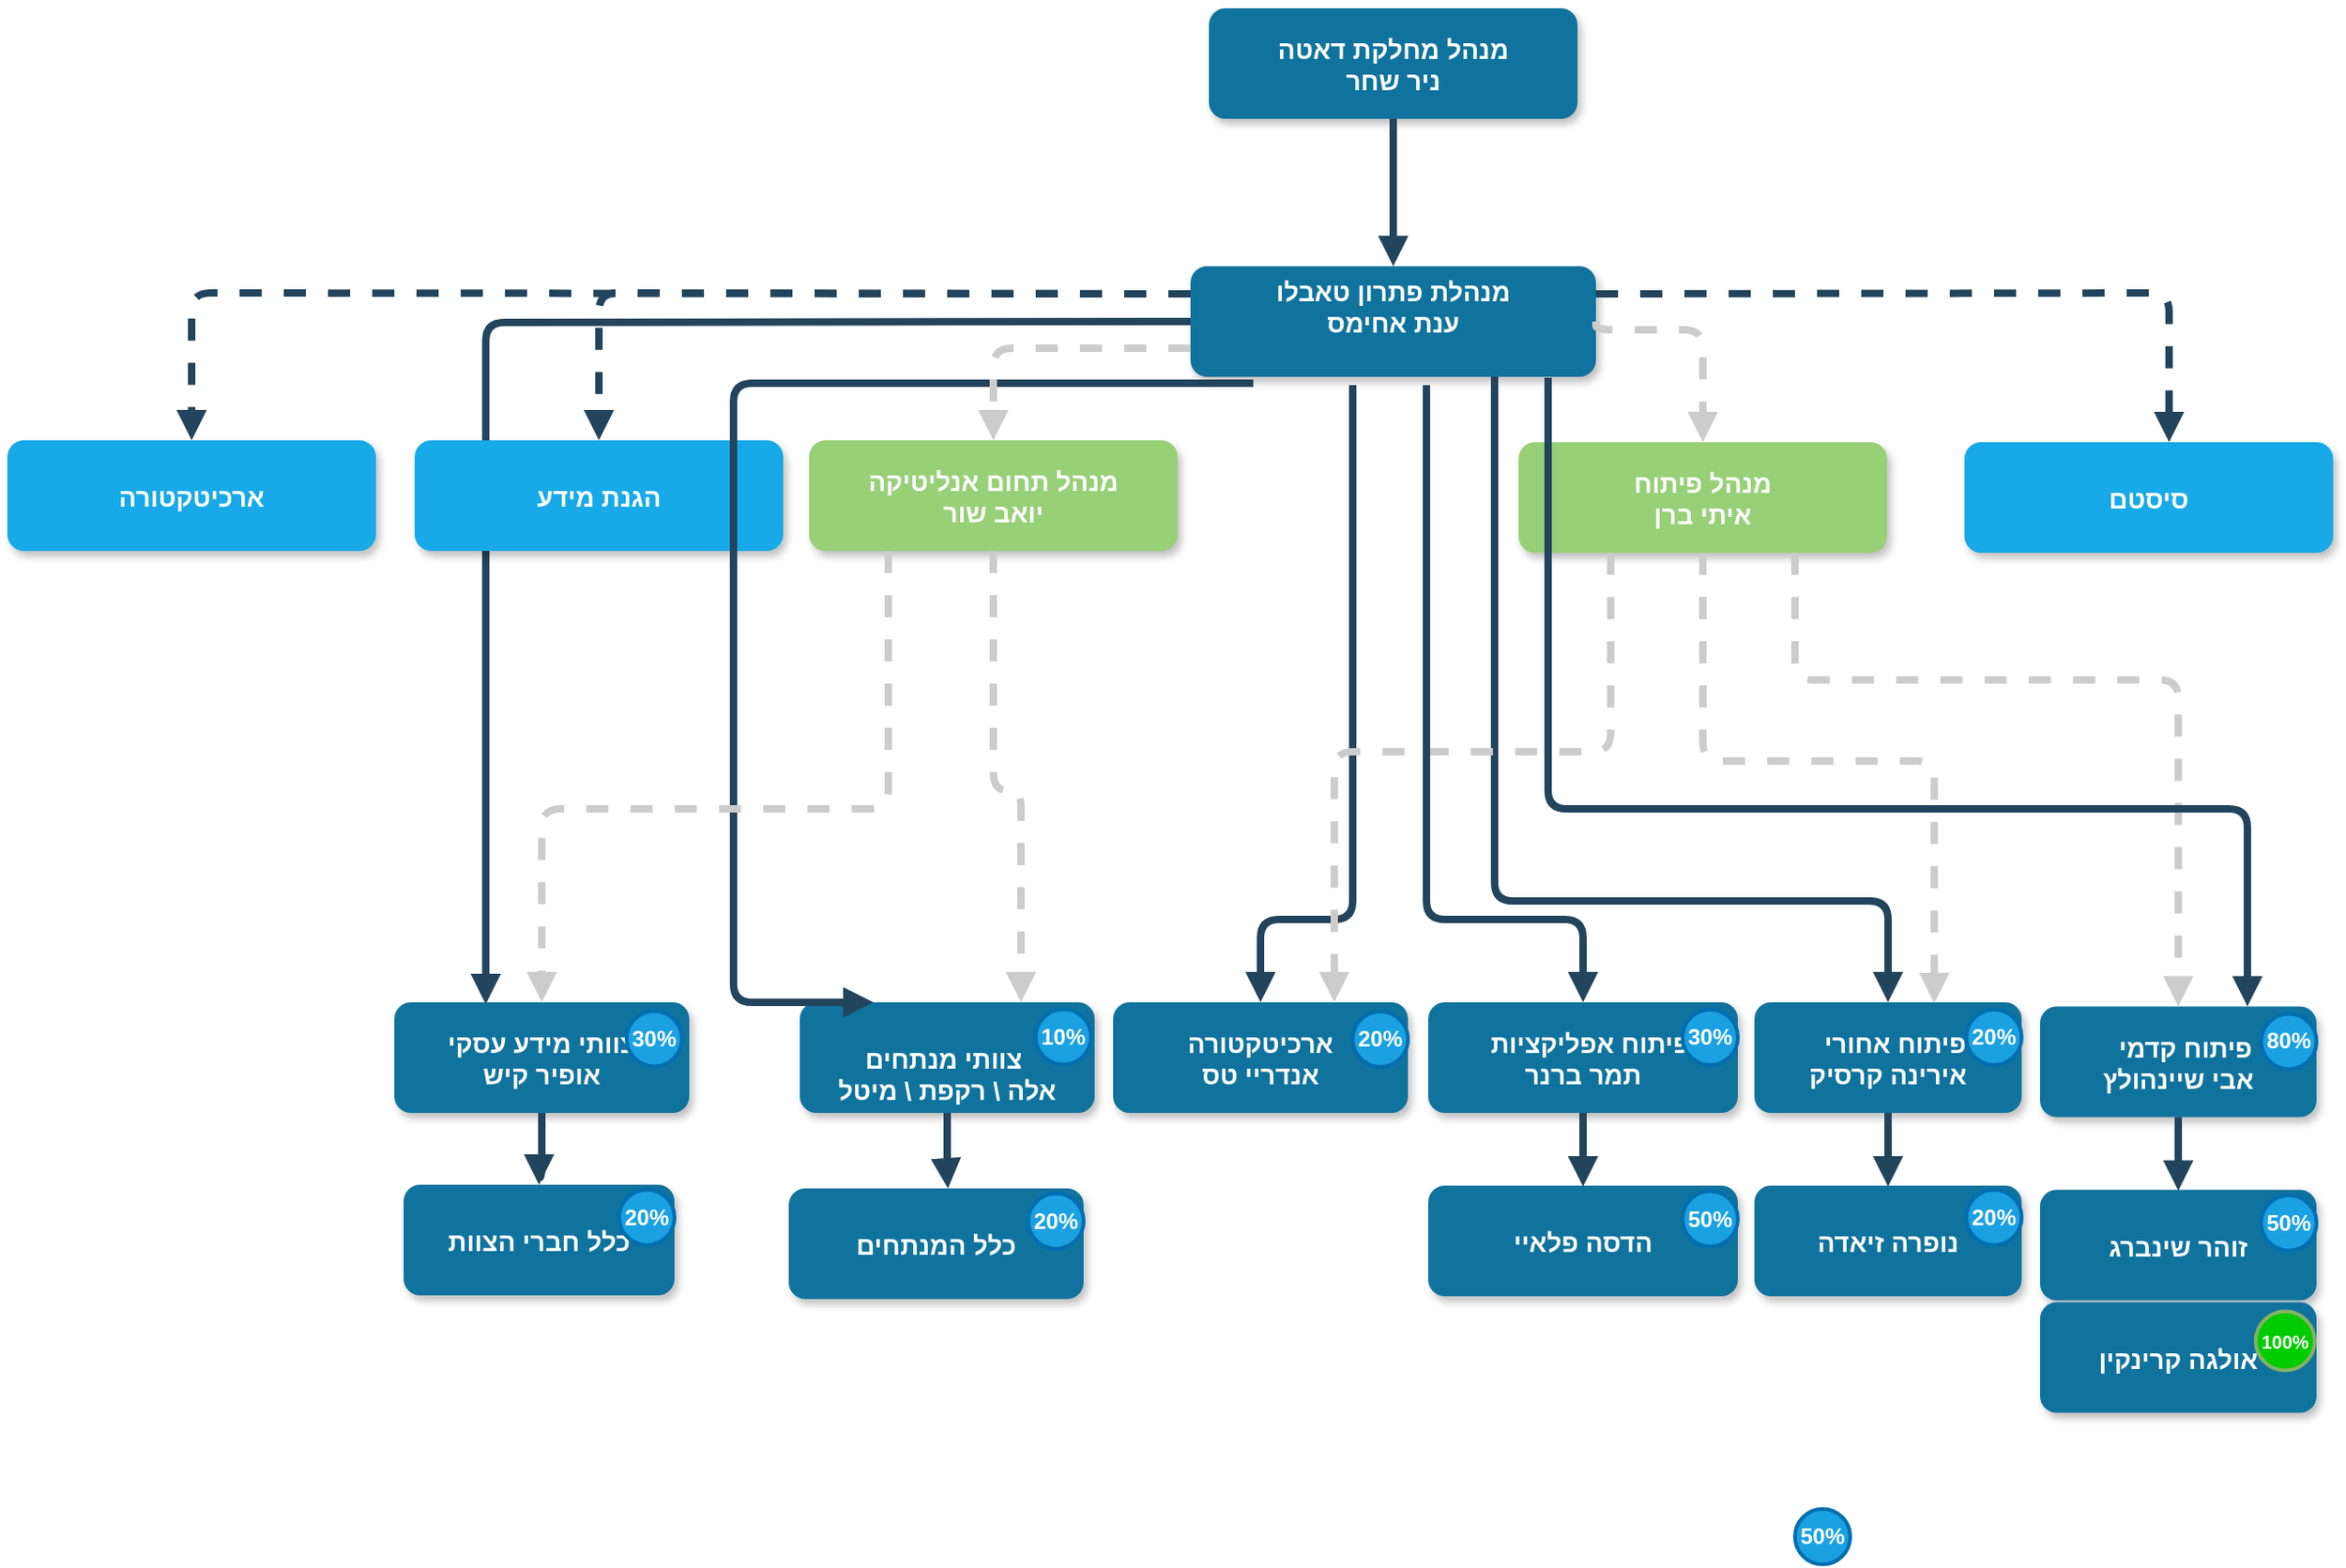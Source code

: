 <mxfile version="22.1.16" type="github">
  <diagram name="Page-1" id="97916047-d0de-89f5-080d-49f4d83e522f">
    <mxGraphModel dx="1194" dy="728" grid="1" gridSize="10" guides="1" tooltips="1" connect="1" arrows="1" fold="1" page="1" pageScale="1.5" pageWidth="1169" pageHeight="827" background="none" math="0" shadow="0">
      <root>
        <mxCell id="0" />
        <mxCell id="1" parent="0" />
        <mxCell id="14sCDKMBMeuCPlmQCyw3-86" value="" style="edgeStyle=elbowEdgeStyle;elbow=vertical;strokeWidth=4;endArrow=block;endFill=1;fontStyle=1;strokeColor=#23445D;exitX=0;exitY=0.5;exitDx=0;exitDy=0;entryX=0.31;entryY=0.017;entryDx=0;entryDy=0;entryPerimeter=0;" edge="1" parent="1" source="3" target="14sCDKMBMeuCPlmQCyw3-72">
          <mxGeometry x="-39" y="304" width="100" height="100" as="geometry">
            <mxPoint x="643.1" y="370" as="sourcePoint" />
            <mxPoint x="220" y="730.98" as="targetPoint" />
            <Array as="points">
              <mxPoint x="390" y="376" />
            </Array>
          </mxGeometry>
        </mxCell>
        <mxCell id="rTIktwFIz4IESTL18eKh-55" value="הגנת מידע" style="rounded=1;fillColor=#17A9E8;strokeColor=none;shadow=1;gradientColor=none;fontStyle=1;fontColor=#FFFFFF;fontSize=14;" parent="1" vertex="1">
          <mxGeometry x="241" y="440" width="200" height="60" as="geometry" />
        </mxCell>
        <mxCell id="14sCDKMBMeuCPlmQCyw3-66" value="כלל המנתחים" style="rounded=1;fillColor=#10739E;strokeColor=none;shadow=1;gradientColor=none;fontStyle=1;fontColor=#FFFFFF;fontSize=14;" vertex="1" parent="1">
          <mxGeometry x="444" y="846" width="160" height="60" as="geometry" />
        </mxCell>
        <mxCell id="2" value="מנהל מחלקת דאטה&#xa;ניר שחר" style="rounded=1;fillColor=#10739E;strokeColor=none;shadow=1;gradientColor=none;fontStyle=1;fontColor=#FFFFFF;fontSize=14;" parent="1" vertex="1">
          <mxGeometry x="672" y="205.5" width="200" height="60" as="geometry" />
        </mxCell>
        <mxCell id="3" value="מנהלת פתרון טאבלו&#xa;ענת אחימס&#xa;" style="rounded=1;fillColor=#10739E;strokeColor=none;shadow=1;gradientColor=none;fontStyle=1;fontColor=#FFFFFF;fontSize=14;" parent="1" vertex="1">
          <mxGeometry x="662" y="345.5" width="220" height="60" as="geometry" />
        </mxCell>
        <mxCell id="7" value="מנהל פיתוח&#xa;איתי ברן" style="rounded=1;fillColor=#97D077;strokeColor=none;shadow=1;gradientColor=none;fontStyle=1;fontColor=#FFFFFF;fontSize=14;" parent="1" vertex="1">
          <mxGeometry x="840" y="441" width="200" height="60" as="geometry" />
        </mxCell>
        <mxCell id="9" value="&#xa;צוותי מנתחים &#xa;אלה \ רקפת \ מיטל" style="rounded=1;fillColor=#10739E;strokeColor=none;shadow=1;gradientColor=none;fontStyle=1;fontColor=#FFFFFF;fontSize=14;" parent="1" vertex="1">
          <mxGeometry x="450" y="745" width="160" height="60" as="geometry" />
        </mxCell>
        <mxCell id="13" value="  פיתוח אחורי&#xa;אירינה קרסיק" style="rounded=1;fillColor=#10739E;strokeColor=none;shadow=1;gradientColor=none;fontStyle=1;fontColor=#FFFFFF;fontSize=14;" parent="1" vertex="1">
          <mxGeometry x="968" y="745" width="145" height="60" as="geometry" />
        </mxCell>
        <mxCell id="19" value="נופרה זיאדה" style="rounded=1;fillColor=#10739E;strokeColor=none;shadow=1;gradientColor=none;fontStyle=1;fontColor=#FFFFFF;fontSize=14;" parent="1" vertex="1">
          <mxGeometry x="968" y="844.5" width="145" height="60" as="geometry" />
        </mxCell>
        <mxCell id="23" value="ארכיטקטורה&#xa;אנדריי טס" style="rounded=1;fillColor=#10739E;strokeColor=none;shadow=1;gradientColor=none;fontStyle=1;fontColor=#FFFFFF;fontSize=14;" parent="1" vertex="1">
          <mxGeometry x="620" y="745" width="160" height="60" as="geometry" />
        </mxCell>
        <mxCell id="29" value="" style="edgeStyle=elbowEdgeStyle;elbow=vertical;strokeWidth=4;endArrow=block;endFill=1;fontStyle=1;strokeColor=#23445D;" parent="1" source="2" target="3" edge="1">
          <mxGeometry x="22" y="165.5" width="100" height="100" as="geometry">
            <mxPoint x="22" y="265.5" as="sourcePoint" />
            <mxPoint x="122" y="165.5" as="targetPoint" />
          </mxGeometry>
        </mxCell>
        <mxCell id="37" value="" style="edgeStyle=elbowEdgeStyle;elbow=vertical;strokeWidth=4;endArrow=block;endFill=1;fontStyle=1;strokeColor=#23445D;exitX=0.5;exitY=1;exitDx=0;exitDy=0;entryX=0.5;entryY=0;entryDx=0;entryDy=0;" parent="1" source="13" target="19" edge="1">
          <mxGeometry x="130" y="362" width="100" height="100" as="geometry">
            <mxPoint x="1036" y="791.5" as="sourcePoint" />
            <mxPoint x="1016" y="1001" as="targetPoint" />
            <Array as="points">
              <mxPoint x="1008" y="845" />
              <mxPoint x="1046" y="831.5" />
            </Array>
          </mxGeometry>
        </mxCell>
        <mxCell id="38" value="" style="edgeStyle=elbowEdgeStyle;elbow=vertical;strokeWidth=4;endArrow=block;endFill=1;fontStyle=1;strokeColor=#23445D;exitX=0.155;exitY=1.058;exitDx=0;exitDy=0;entryX=0.25;entryY=0;entryDx=0;entryDy=0;exitPerimeter=0;" parent="1" source="3" target="9" edge="1">
          <mxGeometry x="-39" y="304" width="100" height="100" as="geometry">
            <mxPoint x="662" y="440" as="sourcePoint" />
            <mxPoint x="484.04" y="776.02" as="targetPoint" />
            <Array as="points">
              <mxPoint x="414.04" y="701.02" />
            </Array>
          </mxGeometry>
        </mxCell>
        <mxCell id="rTIktwFIz4IESTL18eKh-56" value="ארכיטקטורה" style="rounded=1;fillColor=#17A9E8;strokeColor=none;shadow=1;gradientColor=none;fontStyle=1;fontColor=#FFFFFF;fontSize=14;" parent="1" vertex="1">
          <mxGeometry x="20" y="440" width="200" height="60" as="geometry" />
        </mxCell>
        <mxCell id="rTIktwFIz4IESTL18eKh-57" value="" style="edgeStyle=elbowEdgeStyle;elbow=vertical;strokeWidth=4;endArrow=block;endFill=1;fontStyle=1;dashed=1;strokeColor=#23445D;entryX=0.5;entryY=0;entryDx=0;entryDy=0;exitX=0;exitY=0.25;exitDx=0;exitDy=0;" parent="1" source="3" target="rTIktwFIz4IESTL18eKh-56" edge="1">
          <mxGeometry x="-710" y="219.5" width="100" height="100" as="geometry">
            <mxPoint x="770" y="410" as="sourcePoint" />
            <mxPoint x="640" y="510" as="targetPoint" />
            <Array as="points">
              <mxPoint x="460" y="360" />
            </Array>
          </mxGeometry>
        </mxCell>
        <mxCell id="rTIktwFIz4IESTL18eKh-58" value="" style="edgeStyle=elbowEdgeStyle;elbow=vertical;strokeWidth=4;endArrow=block;endFill=1;fontStyle=1;dashed=1;strokeColor=#23445D;entryX=0.5;entryY=0;entryDx=0;entryDy=0;exitX=0;exitY=0.25;exitDx=0;exitDy=0;" parent="1" source="3" target="rTIktwFIz4IESTL18eKh-55" edge="1">
          <mxGeometry x="-700" y="229.5" width="100" height="100" as="geometry">
            <mxPoint x="660" y="370" as="sourcePoint" />
            <mxPoint x="290" y="440" as="targetPoint" />
            <Array as="points">
              <mxPoint x="570" y="360" />
              <mxPoint x="590" y="380" />
            </Array>
          </mxGeometry>
        </mxCell>
        <mxCell id="rTIktwFIz4IESTL18eKh-60" value="סיסטם" style="rounded=1;fillColor=#17A9E8;strokeColor=none;shadow=1;gradientColor=none;fontStyle=1;fontColor=#FFFFFF;fontSize=14;" parent="1" vertex="1">
          <mxGeometry x="1082" y="441" width="200" height="60" as="geometry" />
        </mxCell>
        <mxCell id="rTIktwFIz4IESTL18eKh-61" value="" style="edgeStyle=elbowEdgeStyle;elbow=vertical;strokeWidth=4;endArrow=block;endFill=1;fontStyle=1;dashed=1;strokeColor=#23445D;exitX=1;exitY=0.25;exitDx=0;exitDy=0;entryX=0.555;entryY=0;entryDx=0;entryDy=0;entryPerimeter=0;" parent="1" source="3" edge="1" target="rTIktwFIz4IESTL18eKh-60">
          <mxGeometry x="32" y="171.5" width="100" height="100" as="geometry">
            <mxPoint x="882" y="371.5" as="sourcePoint" />
            <mxPoint x="1182" y="450" as="targetPoint" />
            <Array as="points">
              <mxPoint x="1030" y="360" />
              <mxPoint x="1150" y="376" />
            </Array>
          </mxGeometry>
        </mxCell>
        <mxCell id="rTIktwFIz4IESTL18eKh-68" value="20%" style="ellipse;whiteSpace=wrap;html=1;aspect=fixed;fontStyle=1;fillColor=#1ba1e2;fontColor=#ffffff;strokeColor=#006EAF;strokeWidth=2;" parent="1" vertex="1">
          <mxGeometry x="1083" y="846.75" width="30" height="30" as="geometry" />
        </mxCell>
        <mxCell id="rTIktwFIz4IESTL18eKh-70" value="50%" style="ellipse;whiteSpace=wrap;html=1;aspect=fixed;fontStyle=1;fillColor=#1ba1e2;fontColor=#ffffff;strokeColor=#006EAF;strokeWidth=2;direction=south;" parent="1" vertex="1">
          <mxGeometry x="990" y="1020" width="30" height="30" as="geometry" />
        </mxCell>
        <mxCell id="HRantwCqe_uufsJNFs8z-56" value="20%" style="ellipse;whiteSpace=wrap;html=1;aspect=fixed;fontStyle=1;fillColor=#1ba1e2;fontColor=#ffffff;strokeColor=#006EAF;strokeWidth=2;" parent="1" vertex="1">
          <mxGeometry x="1083" y="749" width="30" height="30" as="geometry" />
        </mxCell>
        <mxCell id="HRantwCqe_uufsJNFs8z-58" value="20%" style="ellipse;whiteSpace=wrap;html=1;aspect=fixed;fontStyle=1;fillColor=#1ba1e2;fontColor=#ffffff;strokeColor=#006EAF;strokeWidth=2;" parent="1" vertex="1">
          <mxGeometry x="750" y="750" width="30" height="30" as="geometry" />
        </mxCell>
        <mxCell id="HRantwCqe_uufsJNFs8z-59" value="" style="edgeStyle=elbowEdgeStyle;elbow=vertical;strokeWidth=4;endArrow=block;endFill=1;fontStyle=1;strokeColor=#23445D;entryX=0.5;entryY=0;entryDx=0;entryDy=0;exitX=0.4;exitY=1.075;exitDx=0;exitDy=0;exitPerimeter=0;" parent="1" source="3" target="23" edge="1">
          <mxGeometry x="-231" y="335.5" width="100" height="100" as="geometry">
            <mxPoint x="700" y="620" as="sourcePoint" />
            <mxPoint x="540" y="730" as="targetPoint" />
            <Array as="points">
              <mxPoint x="650" y="700" />
              <mxPoint x="509" y="690" />
            </Array>
          </mxGeometry>
        </mxCell>
        <mxCell id="HRantwCqe_uufsJNFs8z-66" value="" style="edgeStyle=elbowEdgeStyle;elbow=vertical;strokeWidth=4;endArrow=block;endFill=1;fontStyle=1;dashed=1;strokeColor=#CCCCCC;exitX=0.5;exitY=1;exitDx=0;exitDy=0;entryX=0.673;entryY=0.008;entryDx=0;entryDy=0;entryPerimeter=0;" parent="1" source="7" target="13" edge="1">
          <mxGeometry x="32" y="395.5" width="100" height="100" as="geometry">
            <mxPoint x="882" y="595.5" as="sourcePoint" />
            <mxPoint x="1100" y="550" as="targetPoint" />
            <Array as="points">
              <mxPoint x="950" y="614" />
            </Array>
          </mxGeometry>
        </mxCell>
        <mxCell id="HRantwCqe_uufsJNFs8z-67" value="" style="edgeStyle=elbowEdgeStyle;elbow=vertical;strokeWidth=4;endArrow=block;endFill=1;fontStyle=1;dashed=1;strokeColor=#CCCCCC;exitX=1;exitY=0.5;exitDx=0;exitDy=0;startArrow=none;entryX=1;entryY=0.5;entryDx=0;entryDy=0;" parent="1" edge="1">
          <mxGeometry x="-78" y="440.5" width="100" height="100" as="geometry">
            <mxPoint x="800" y="590" as="sourcePoint" />
            <mxPoint x="800" y="590" as="targetPoint" />
            <Array as="points" />
          </mxGeometry>
        </mxCell>
        <mxCell id="HRantwCqe_uufsJNFs8z-72" value="" style="edgeStyle=elbowEdgeStyle;elbow=vertical;strokeWidth=4;endArrow=block;endFill=1;fontStyle=1;strokeColor=#23445D;entryX=0.5;entryY=0;entryDx=0;entryDy=0;exitX=0.75;exitY=1;exitDx=0;exitDy=0;" parent="1" source="3" target="13" edge="1">
          <mxGeometry x="342" y="285.5" width="100" height="100" as="geometry">
            <mxPoint x="750" y="620" as="sourcePoint" />
            <mxPoint x="1050" y="670" as="targetPoint" />
            <Array as="points">
              <mxPoint x="910" y="690" />
              <mxPoint x="1180" y="650" />
              <mxPoint x="1170" y="650" />
              <mxPoint x="920" y="760" />
              <mxPoint x="972" y="675.5" />
            </Array>
          </mxGeometry>
        </mxCell>
        <mxCell id="14sCDKMBMeuCPlmQCyw3-50" value="20%" style="ellipse;whiteSpace=wrap;html=1;aspect=fixed;fontStyle=1;fillColor=#1ba1e2;fontColor=#ffffff;strokeColor=#006EAF;strokeWidth=2;" vertex="1" parent="1">
          <mxGeometry x="574" y="848.75" width="30" height="30" as="geometry" />
        </mxCell>
        <mxCell id="14sCDKMBMeuCPlmQCyw3-53" value="מנהל תחום אנליטיקה&#xa;יואב שור" style="rounded=1;fillColor=#97D077;strokeColor=none;shadow=1;gradientColor=none;fontStyle=1;fontColor=#FFFFFF;fontSize=14;" vertex="1" parent="1">
          <mxGeometry x="455" y="440" width="200" height="60" as="geometry" />
        </mxCell>
        <mxCell id="14sCDKMBMeuCPlmQCyw3-54" value="" style="edgeStyle=elbowEdgeStyle;elbow=vertical;strokeWidth=4;endArrow=block;endFill=1;fontStyle=1;dashed=1;strokeColor=#CCCCCC;entryX=0.5;entryY=0;entryDx=0;entryDy=0;" edge="1" parent="1" source="3" target="14sCDKMBMeuCPlmQCyw3-53">
          <mxGeometry x="22" y="165.5" width="100" height="100" as="geometry">
            <mxPoint x="490" y="391" as="sourcePoint" />
            <mxPoint x="548" y="450" as="targetPoint" />
            <Array as="points">
              <mxPoint x="508" y="390" />
            </Array>
          </mxGeometry>
        </mxCell>
        <mxCell id="14sCDKMBMeuCPlmQCyw3-55" value="" style="edgeStyle=elbowEdgeStyle;elbow=vertical;strokeWidth=4;endArrow=block;endFill=1;fontStyle=1;dashed=1;strokeColor=#CCCCCC;exitX=1;exitY=0.5;exitDx=0;exitDy=0;entryX=0.5;entryY=0;entryDx=0;entryDy=0;" edge="1" parent="1" source="3" target="7">
          <mxGeometry x="22" y="165.5" width="100" height="100" as="geometry">
            <mxPoint x="900" y="375.5" as="sourcePoint" />
            <mxPoint x="948" y="450" as="targetPoint" />
            <Array as="points">
              <mxPoint x="948" y="380" />
            </Array>
          </mxGeometry>
        </mxCell>
        <mxCell id="14sCDKMBMeuCPlmQCyw3-56" value="" style="edgeStyle=elbowEdgeStyle;elbow=vertical;strokeWidth=4;endArrow=block;endFill=1;fontStyle=1;dashed=1;strokeColor=#CCCCCC;exitX=0.25;exitY=1;exitDx=0;exitDy=0;entryX=0.75;entryY=0;entryDx=0;entryDy=0;" edge="1" parent="1" source="7" target="23">
          <mxGeometry x="32" y="395.5" width="100" height="100" as="geometry">
            <mxPoint x="640" y="495" as="sourcePoint" />
            <mxPoint x="800" y="745" as="targetPoint" />
            <Array as="points">
              <mxPoint x="660" y="609" />
            </Array>
          </mxGeometry>
        </mxCell>
        <mxCell id="14sCDKMBMeuCPlmQCyw3-57" value="  פיתוח קדמי&#xa;אבי שיינהולץ" style="rounded=1;fillColor=#10739E;strokeColor=none;shadow=1;gradientColor=none;fontStyle=1;fontColor=#FFFFFF;fontSize=14;" vertex="1" parent="1">
          <mxGeometry x="1123" y="747.25" width="150" height="60" as="geometry" />
        </mxCell>
        <mxCell id="14sCDKMBMeuCPlmQCyw3-58" value="זוהר שינברג" style="rounded=1;fillColor=#10739E;strokeColor=none;shadow=1;gradientColor=none;fontStyle=1;fontColor=#FFFFFF;fontSize=14;" vertex="1" parent="1">
          <mxGeometry x="1123" y="846.75" width="150" height="60" as="geometry" />
        </mxCell>
        <mxCell id="14sCDKMBMeuCPlmQCyw3-59" value="" style="edgeStyle=elbowEdgeStyle;elbow=vertical;strokeWidth=4;endArrow=block;endFill=1;fontStyle=1;strokeColor=#23445D;exitX=0.5;exitY=1;exitDx=0;exitDy=0;entryX=0.5;entryY=0;entryDx=0;entryDy=0;" edge="1" parent="1" source="14sCDKMBMeuCPlmQCyw3-57" target="14sCDKMBMeuCPlmQCyw3-58">
          <mxGeometry x="130" y="362" width="100" height="100" as="geometry">
            <mxPoint x="1196" y="793.75" as="sourcePoint" />
            <mxPoint x="1176" y="1003.25" as="targetPoint" />
            <Array as="points">
              <mxPoint x="1168" y="847.25" />
              <mxPoint x="1206" y="833.75" />
            </Array>
          </mxGeometry>
        </mxCell>
        <mxCell id="14sCDKMBMeuCPlmQCyw3-60" value="50%" style="ellipse;whiteSpace=wrap;html=1;aspect=fixed;fontStyle=1;fillColor=#1ba1e2;fontColor=#ffffff;strokeColor=#006EAF;strokeWidth=2;" vertex="1" parent="1">
          <mxGeometry x="1243" y="849.75" width="30" height="30" as="geometry" />
        </mxCell>
        <mxCell id="14sCDKMBMeuCPlmQCyw3-61" value="80%" style="ellipse;whiteSpace=wrap;html=1;aspect=fixed;fontStyle=1;fillColor=#1ba1e2;fontColor=#ffffff;strokeColor=#006EAF;strokeWidth=2;" vertex="1" parent="1">
          <mxGeometry x="1243" y="751.25" width="30" height="30" as="geometry" />
        </mxCell>
        <mxCell id="14sCDKMBMeuCPlmQCyw3-62" value="אולגה קרינקין" style="rounded=1;fillColor=#10739E;strokeColor=none;shadow=1;gradientColor=none;fontStyle=1;fontColor=#FFFFFF;fontSize=14;" vertex="1" parent="1">
          <mxGeometry x="1123" y="907.75" width="150" height="60" as="geometry" />
        </mxCell>
        <mxCell id="14sCDKMBMeuCPlmQCyw3-63" value="&lt;font color=&quot;#ffffff&quot; style=&quot;font-size: 10px;&quot;&gt;100%&lt;/font&gt;" style="ellipse;whiteSpace=wrap;html=1;aspect=fixed;fontStyle=1;fillColor=#00CC00;strokeColor=#82b366;strokeWidth=2;" vertex="1" parent="1">
          <mxGeometry x="1240" y="912.75" width="32" height="32" as="geometry" />
        </mxCell>
        <mxCell id="14sCDKMBMeuCPlmQCyw3-64" value="" style="edgeStyle=elbowEdgeStyle;elbow=vertical;strokeWidth=4;endArrow=block;endFill=1;fontStyle=1;dashed=1;strokeColor=#CCCCCC;exitX=0.75;exitY=1;exitDx=0;exitDy=0;entryX=0.5;entryY=0;entryDx=0;entryDy=0;" edge="1" parent="1" source="7" target="14sCDKMBMeuCPlmQCyw3-57">
          <mxGeometry x="32" y="395.5" width="100" height="100" as="geometry">
            <mxPoint x="950" y="520" as="sourcePoint" />
            <mxPoint x="1100" y="760" as="targetPoint" />
            <Array as="points">
              <mxPoint x="1120" y="570" />
            </Array>
          </mxGeometry>
        </mxCell>
        <mxCell id="14sCDKMBMeuCPlmQCyw3-65" value="" style="edgeStyle=elbowEdgeStyle;elbow=vertical;strokeWidth=4;endArrow=block;endFill=1;fontStyle=1;dashed=1;strokeColor=#CCCCCC;entryX=0.75;entryY=0;entryDx=0;entryDy=0;exitX=0.5;exitY=1;exitDx=0;exitDy=0;" edge="1" parent="1" source="14sCDKMBMeuCPlmQCyw3-53" target="9">
          <mxGeometry x="22" y="165.5" width="100" height="100" as="geometry">
            <mxPoint x="514" y="560" as="sourcePoint" />
            <mxPoint x="400" y="620" as="targetPoint" />
            <Array as="points">
              <mxPoint x="580" y="630" />
            </Array>
          </mxGeometry>
        </mxCell>
        <mxCell id="14sCDKMBMeuCPlmQCyw3-70" value="" style="edgeStyle=elbowEdgeStyle;elbow=vertical;strokeWidth=4;endArrow=block;endFill=1;fontStyle=1;strokeColor=#23445D;entryX=0.54;entryY=0;entryDx=0;entryDy=0;exitX=0.5;exitY=1;exitDx=0;exitDy=0;entryPerimeter=0;" edge="1" parent="1" source="9" target="14sCDKMBMeuCPlmQCyw3-66">
          <mxGeometry x="-231" y="335.5" width="100" height="100" as="geometry">
            <mxPoint x="672" y="699.25" as="sourcePoint" />
            <mxPoint x="672" y="1034.25" as="targetPoint" />
            <Array as="points">
              <mxPoint x="560" y="840" />
              <mxPoint x="431" y="979.25" />
            </Array>
          </mxGeometry>
        </mxCell>
        <mxCell id="14sCDKMBMeuCPlmQCyw3-71" value="כלל חברי הצוות" style="rounded=1;fillColor=#10739E;strokeColor=none;shadow=1;gradientColor=none;fontStyle=1;fontColor=#FFFFFF;fontSize=14;" vertex="1" parent="1">
          <mxGeometry x="235" y="844" width="147" height="60" as="geometry" />
        </mxCell>
        <mxCell id="14sCDKMBMeuCPlmQCyw3-72" value="צוותי מידע עסקי&#xa;אופיר קיש" style="rounded=1;fillColor=#10739E;strokeColor=none;shadow=1;gradientColor=none;fontStyle=1;fontColor=#FFFFFF;fontSize=14;" vertex="1" parent="1">
          <mxGeometry x="230" y="745" width="160" height="60" as="geometry" />
        </mxCell>
        <mxCell id="14sCDKMBMeuCPlmQCyw3-73" value="20%" style="ellipse;whiteSpace=wrap;html=1;aspect=fixed;fontStyle=1;fillColor=#1ba1e2;fontColor=#ffffff;strokeColor=#006EAF;strokeWidth=2;" vertex="1" parent="1">
          <mxGeometry x="352" y="846.75" width="30" height="30" as="geometry" />
        </mxCell>
        <mxCell id="14sCDKMBMeuCPlmQCyw3-74" value="" style="edgeStyle=elbowEdgeStyle;elbow=vertical;strokeWidth=4;endArrow=block;endFill=1;fontStyle=1;strokeColor=#23445D;entryX=0.5;entryY=0;entryDx=0;entryDy=0;exitX=0.5;exitY=1;exitDx=0;exitDy=0;" edge="1" parent="1" source="14sCDKMBMeuCPlmQCyw3-72" target="14sCDKMBMeuCPlmQCyw3-71">
          <mxGeometry x="-231" y="335.5" width="100" height="100" as="geometry">
            <mxPoint x="452" y="699.25" as="sourcePoint" />
            <mxPoint x="452" y="1034.25" as="targetPoint" />
            <Array as="points">
              <mxPoint x="340" y="840" />
              <mxPoint x="211" y="979.25" />
            </Array>
          </mxGeometry>
        </mxCell>
        <mxCell id="14sCDKMBMeuCPlmQCyw3-75" value="30%" style="ellipse;whiteSpace=wrap;html=1;aspect=fixed;fontStyle=1;fillColor=#1ba1e2;fontColor=#ffffff;strokeColor=#006EAF;strokeWidth=2;" vertex="1" parent="1">
          <mxGeometry x="356" y="749.75" width="30" height="30" as="geometry" />
        </mxCell>
        <mxCell id="14sCDKMBMeuCPlmQCyw3-76" value="10%" style="ellipse;whiteSpace=wrap;html=1;aspect=fixed;fontStyle=1;fillColor=#1ba1e2;fontColor=#ffffff;strokeColor=#006EAF;strokeWidth=2;" vertex="1" parent="1">
          <mxGeometry x="578" y="748.75" width="30" height="30" as="geometry" />
        </mxCell>
        <mxCell id="14sCDKMBMeuCPlmQCyw3-77" value="" style="edgeStyle=elbowEdgeStyle;elbow=vertical;strokeWidth=4;endArrow=block;endFill=1;fontStyle=1;dashed=1;strokeColor=#CCCCCC;entryX=0.5;entryY=0;entryDx=0;entryDy=0;exitX=0.215;exitY=1;exitDx=0;exitDy=0;exitPerimeter=0;" edge="1" parent="1" source="14sCDKMBMeuCPlmQCyw3-53" target="14sCDKMBMeuCPlmQCyw3-72">
          <mxGeometry x="22" y="165.5" width="100" height="100" as="geometry">
            <mxPoint x="565" y="510" as="sourcePoint" />
            <mxPoint x="570" y="755" as="targetPoint" />
            <Array as="points">
              <mxPoint x="590" y="640" />
            </Array>
          </mxGeometry>
        </mxCell>
        <mxCell id="14sCDKMBMeuCPlmQCyw3-78" value="  פיתוח אפליקציות&#xa;תמר ברנר" style="rounded=1;fillColor=#10739E;strokeColor=none;shadow=1;gradientColor=none;fontStyle=1;fontColor=#FFFFFF;fontSize=14;" vertex="1" parent="1">
          <mxGeometry x="791" y="745" width="168" height="60" as="geometry" />
        </mxCell>
        <mxCell id="14sCDKMBMeuCPlmQCyw3-79" value="הדסה פלאיי" style="rounded=1;fillColor=#10739E;strokeColor=none;shadow=1;gradientColor=none;fontStyle=1;fontColor=#FFFFFF;fontSize=14;" vertex="1" parent="1">
          <mxGeometry x="791" y="844.5" width="168" height="60" as="geometry" />
        </mxCell>
        <mxCell id="14sCDKMBMeuCPlmQCyw3-80" value="" style="edgeStyle=elbowEdgeStyle;elbow=vertical;strokeWidth=4;endArrow=block;endFill=1;fontStyle=1;strokeColor=#23445D;exitX=0.5;exitY=1;exitDx=0;exitDy=0;entryX=0.5;entryY=0;entryDx=0;entryDy=0;" edge="1" parent="1" source="14sCDKMBMeuCPlmQCyw3-78" target="14sCDKMBMeuCPlmQCyw3-79">
          <mxGeometry x="130" y="362" width="100" height="100" as="geometry">
            <mxPoint x="882" y="791.5" as="sourcePoint" />
            <mxPoint x="862" y="1001" as="targetPoint" />
            <Array as="points">
              <mxPoint x="854" y="845" />
              <mxPoint x="892" y="831.5" />
            </Array>
          </mxGeometry>
        </mxCell>
        <mxCell id="14sCDKMBMeuCPlmQCyw3-81" value="50%" style="ellipse;whiteSpace=wrap;html=1;aspect=fixed;fontStyle=1;fillColor=#1ba1e2;fontColor=#ffffff;strokeColor=#006EAF;strokeWidth=2;" vertex="1" parent="1">
          <mxGeometry x="929" y="847.5" width="30" height="30" as="geometry" />
        </mxCell>
        <mxCell id="14sCDKMBMeuCPlmQCyw3-82" value="30%" style="ellipse;whiteSpace=wrap;html=1;aspect=fixed;fontStyle=1;fillColor=#1ba1e2;fontColor=#ffffff;strokeColor=#006EAF;strokeWidth=2;" vertex="1" parent="1">
          <mxGeometry x="929" y="749" width="30" height="30" as="geometry" />
        </mxCell>
        <mxCell id="14sCDKMBMeuCPlmQCyw3-85" value="" style="edgeStyle=elbowEdgeStyle;elbow=vertical;strokeWidth=4;endArrow=block;endFill=1;fontStyle=1;strokeColor=#23445D;entryX=0.75;entryY=0;entryDx=0;entryDy=0;exitX=0.882;exitY=1.008;exitDx=0;exitDy=0;exitPerimeter=0;" edge="1" parent="1" source="3" target="14sCDKMBMeuCPlmQCyw3-57">
          <mxGeometry x="342" y="285.5" width="100" height="100" as="geometry">
            <mxPoint x="837" y="416" as="sourcePoint" />
            <mxPoint x="1065" y="760" as="targetPoint" />
            <Array as="points">
              <mxPoint x="1040" y="640" />
              <mxPoint x="1190" y="660" />
              <mxPoint x="1180" y="660" />
              <mxPoint x="930" y="770" />
              <mxPoint x="982" y="685.5" />
            </Array>
          </mxGeometry>
        </mxCell>
        <mxCell id="14sCDKMBMeuCPlmQCyw3-87" value="" style="edgeStyle=elbowEdgeStyle;elbow=vertical;strokeWidth=4;endArrow=block;endFill=1;fontStyle=1;strokeColor=#23445D;entryX=0.5;entryY=0;entryDx=0;entryDy=0;exitX=0.582;exitY=1.075;exitDx=0;exitDy=0;exitPerimeter=0;" edge="1" parent="1" source="3" target="14sCDKMBMeuCPlmQCyw3-78">
          <mxGeometry x="342" y="285.5" width="100" height="100" as="geometry">
            <mxPoint x="837" y="416" as="sourcePoint" />
            <mxPoint x="1093" y="760" as="targetPoint" />
            <Array as="points">
              <mxPoint x="920" y="700" />
              <mxPoint x="1190" y="660" />
              <mxPoint x="1180" y="660" />
              <mxPoint x="930" y="770" />
              <mxPoint x="982" y="685.5" />
            </Array>
          </mxGeometry>
        </mxCell>
      </root>
    </mxGraphModel>
  </diagram>
</mxfile>
